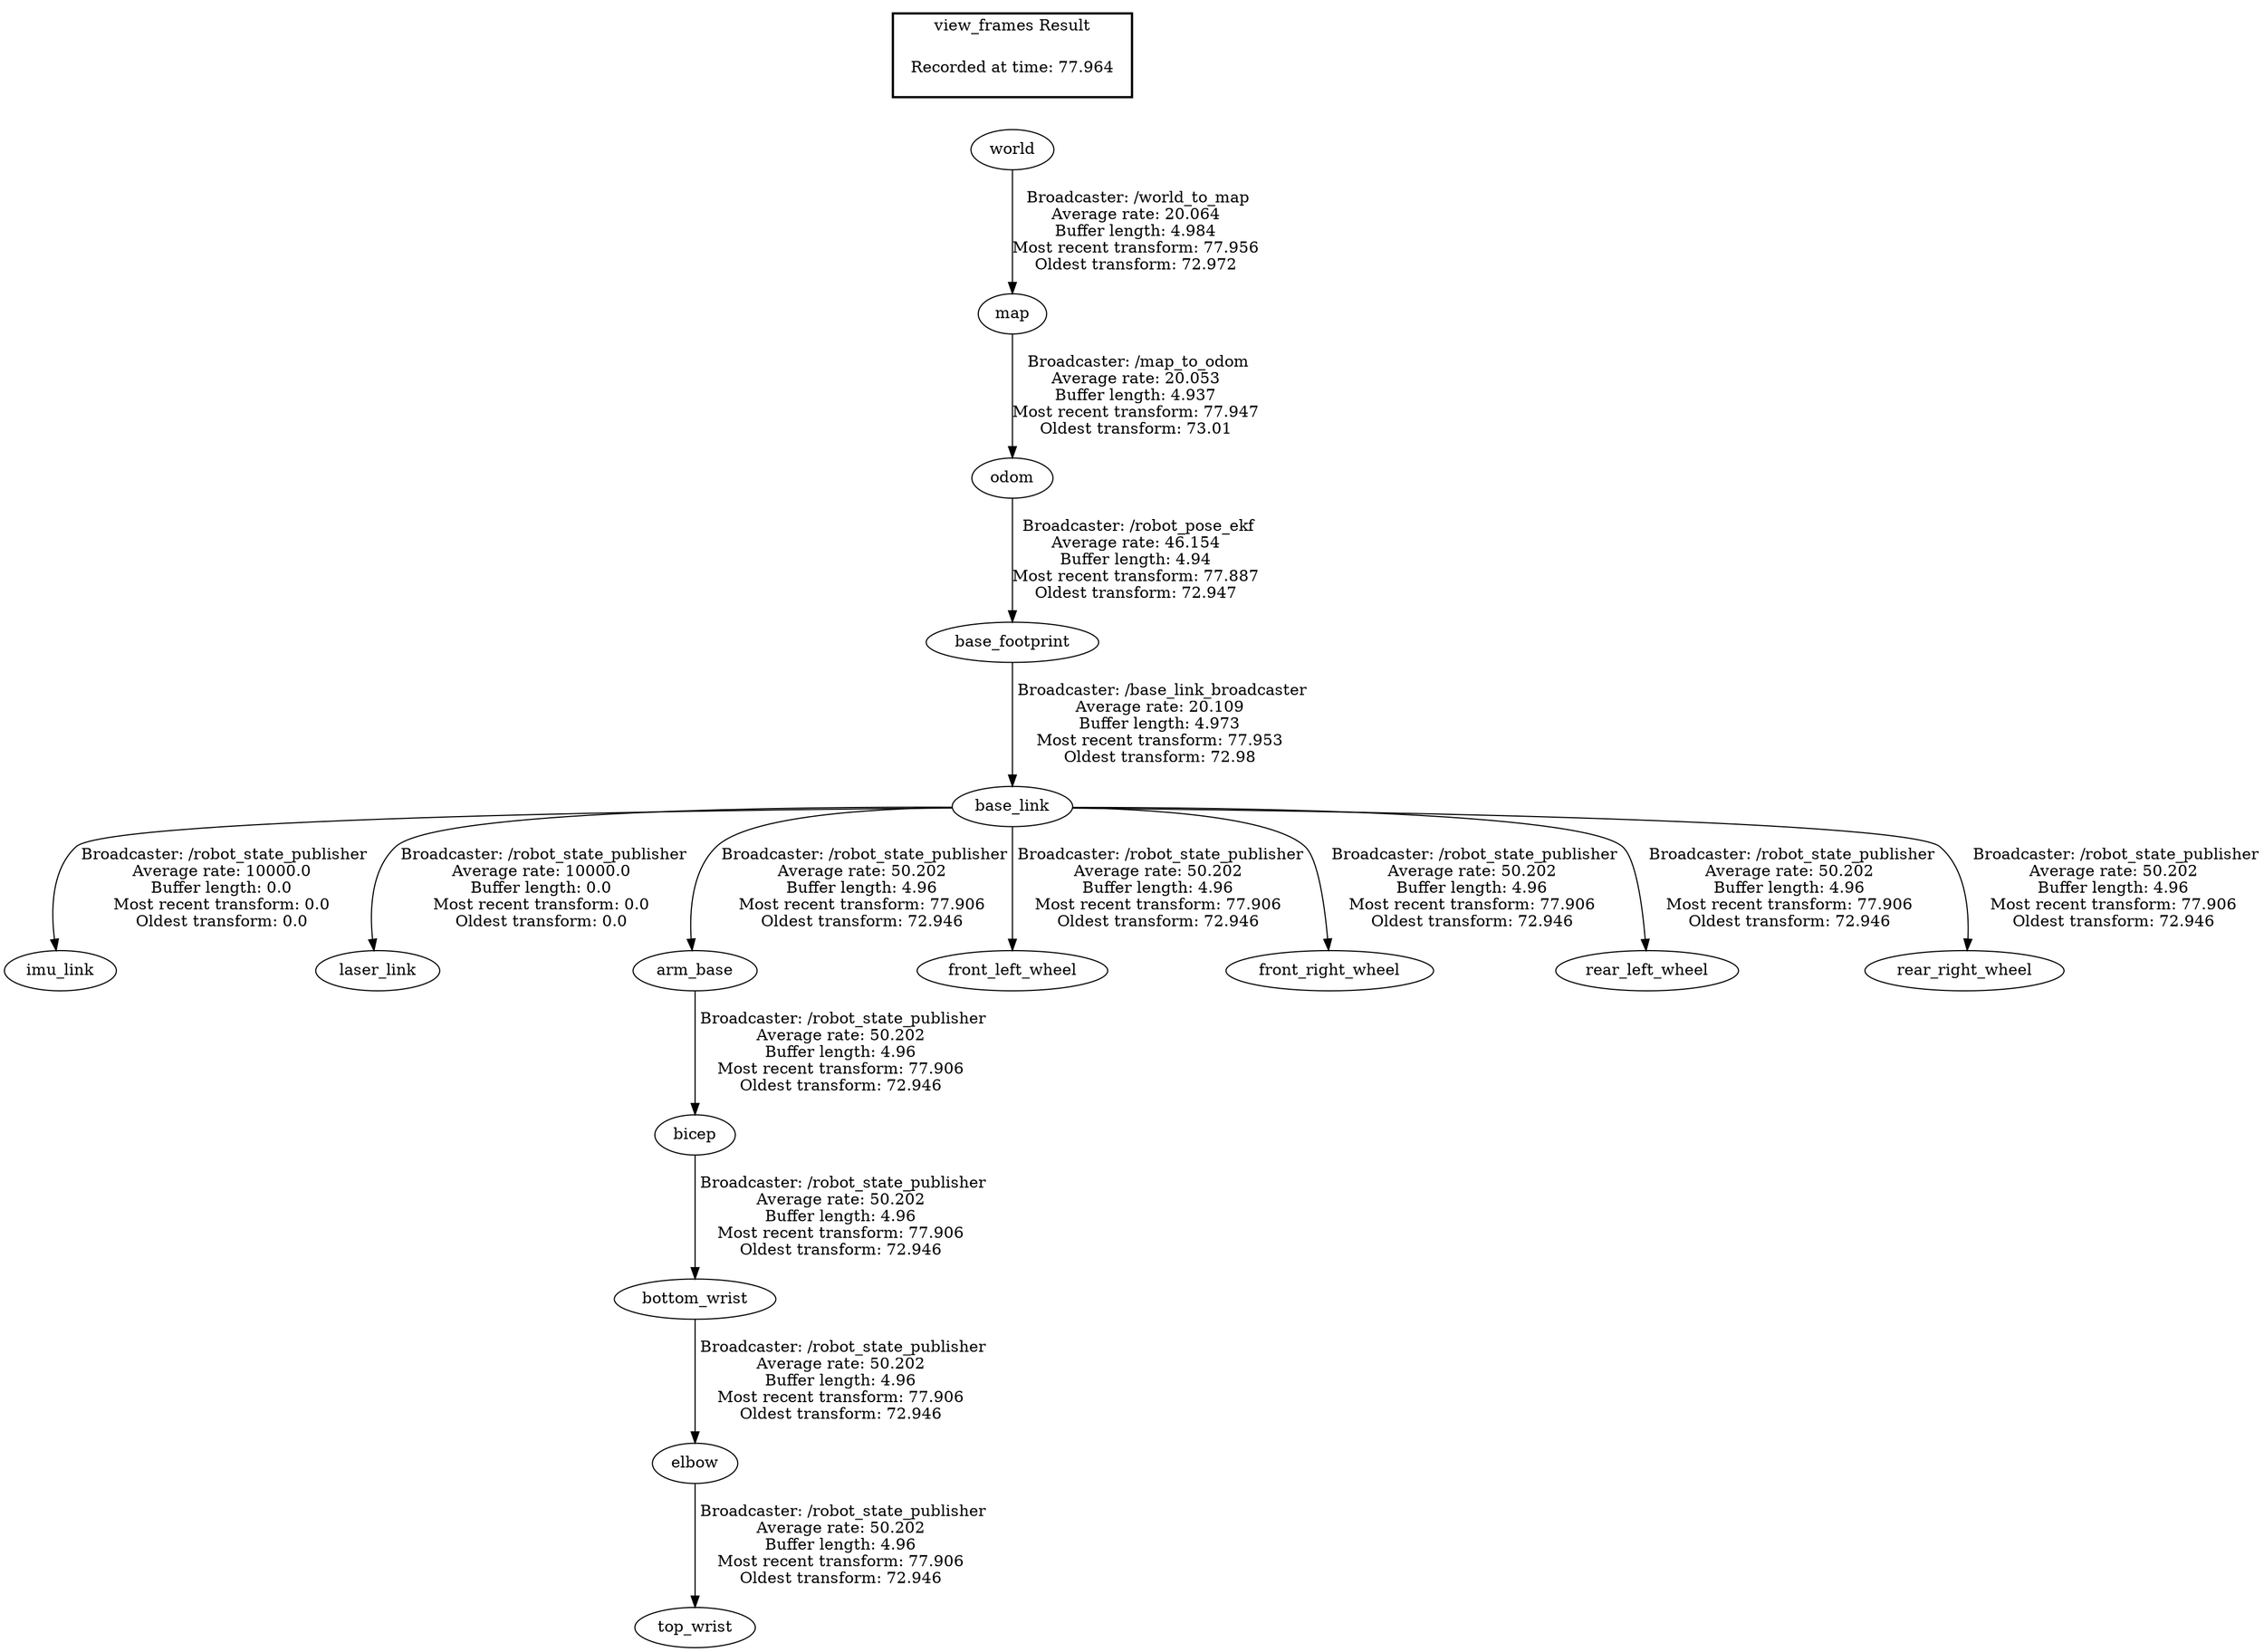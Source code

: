 digraph G {
"world" -> "map"[label=" Broadcaster: /world_to_map\nAverage rate: 20.064\nBuffer length: 4.984\nMost recent transform: 77.956\nOldest transform: 72.972\n"];
"base_footprint" -> "base_link"[label=" Broadcaster: /base_link_broadcaster\nAverage rate: 20.109\nBuffer length: 4.973\nMost recent transform: 77.953\nOldest transform: 72.98\n"];
"odom" -> "base_footprint"[label=" Broadcaster: /robot_pose_ekf\nAverage rate: 46.154\nBuffer length: 4.94\nMost recent transform: 77.887\nOldest transform: 72.947\n"];
"base_link" -> "imu_link"[label=" Broadcaster: /robot_state_publisher\nAverage rate: 10000.0\nBuffer length: 0.0\nMost recent transform: 0.0\nOldest transform: 0.0\n"];
"base_link" -> "laser_link"[label=" Broadcaster: /robot_state_publisher\nAverage rate: 10000.0\nBuffer length: 0.0\nMost recent transform: 0.0\nOldest transform: 0.0\n"];
"base_link" -> "arm_base"[label=" Broadcaster: /robot_state_publisher\nAverage rate: 50.202\nBuffer length: 4.96\nMost recent transform: 77.906\nOldest transform: 72.946\n"];
"bicep" -> "bottom_wrist"[label=" Broadcaster: /robot_state_publisher\nAverage rate: 50.202\nBuffer length: 4.96\nMost recent transform: 77.906\nOldest transform: 72.946\n"];
"arm_base" -> "bicep"[label=" Broadcaster: /robot_state_publisher\nAverage rate: 50.202\nBuffer length: 4.96\nMost recent transform: 77.906\nOldest transform: 72.946\n"];
"bottom_wrist" -> "elbow"[label=" Broadcaster: /robot_state_publisher\nAverage rate: 50.202\nBuffer length: 4.96\nMost recent transform: 77.906\nOldest transform: 72.946\n"];
"base_link" -> "front_left_wheel"[label=" Broadcaster: /robot_state_publisher\nAverage rate: 50.202\nBuffer length: 4.96\nMost recent transform: 77.906\nOldest transform: 72.946\n"];
"base_link" -> "front_right_wheel"[label=" Broadcaster: /robot_state_publisher\nAverage rate: 50.202\nBuffer length: 4.96\nMost recent transform: 77.906\nOldest transform: 72.946\n"];
"base_link" -> "rear_left_wheel"[label=" Broadcaster: /robot_state_publisher\nAverage rate: 50.202\nBuffer length: 4.96\nMost recent transform: 77.906\nOldest transform: 72.946\n"];
"base_link" -> "rear_right_wheel"[label=" Broadcaster: /robot_state_publisher\nAverage rate: 50.202\nBuffer length: 4.96\nMost recent transform: 77.906\nOldest transform: 72.946\n"];
"elbow" -> "top_wrist"[label=" Broadcaster: /robot_state_publisher\nAverage rate: 50.202\nBuffer length: 4.96\nMost recent transform: 77.906\nOldest transform: 72.946\n"];
"map" -> "odom"[label=" Broadcaster: /map_to_odom\nAverage rate: 20.053\nBuffer length: 4.937\nMost recent transform: 77.947\nOldest transform: 73.01\n"];
edge [style=invis];
 subgraph cluster_legend { style=bold; color=black; label ="view_frames Result";
"Recorded at time: 77.964"[ shape=plaintext ] ;
}->"world";
}